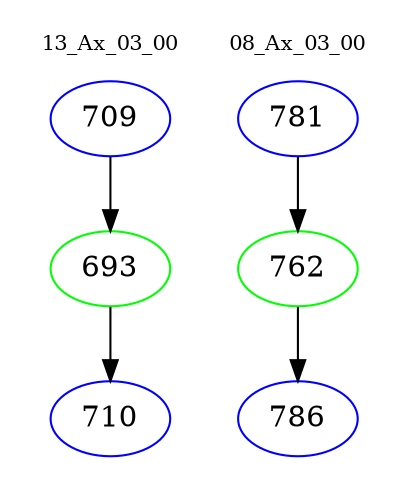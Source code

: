 digraph{
subgraph cluster_0 {
color = white
label = "13_Ax_03_00";
fontsize=10;
T0_709 [label="709", color="blue"]
T0_709 -> T0_693 [color="black"]
T0_693 [label="693", color="green"]
T0_693 -> T0_710 [color="black"]
T0_710 [label="710", color="blue"]
}
subgraph cluster_1 {
color = white
label = "08_Ax_03_00";
fontsize=10;
T1_781 [label="781", color="blue"]
T1_781 -> T1_762 [color="black"]
T1_762 [label="762", color="green"]
T1_762 -> T1_786 [color="black"]
T1_786 [label="786", color="blue"]
}
}
